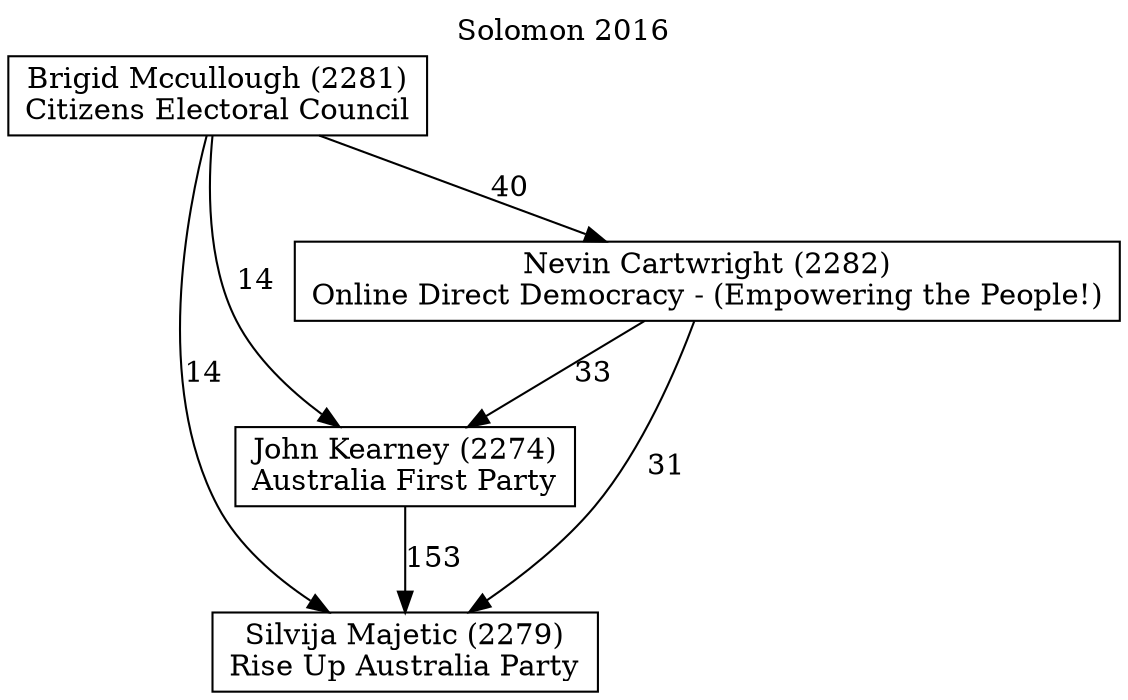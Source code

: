 // House preference flow
digraph "Silvija Majetic (2279)_Solomon_2016" {
	graph [label="Solomon 2016" labelloc=t mclimit=10]
	node [shape=box]
	"Silvija Majetic (2279)" [label="Silvija Majetic (2279)
Rise Up Australia Party"]
	"John Kearney (2274)" [label="John Kearney (2274)
Australia First Party"]
	"Nevin Cartwright (2282)" [label="Nevin Cartwright (2282)
Online Direct Democracy - (Empowering the People!)"]
	"Brigid Mccullough (2281)" [label="Brigid Mccullough (2281)
Citizens Electoral Council"]
	"John Kearney (2274)" -> "Silvija Majetic (2279)" [label=153]
	"Nevin Cartwright (2282)" -> "John Kearney (2274)" [label=33]
	"Brigid Mccullough (2281)" -> "Nevin Cartwright (2282)" [label=40]
	"Nevin Cartwright (2282)" -> "Silvija Majetic (2279)" [label=31]
	"Brigid Mccullough (2281)" -> "Silvija Majetic (2279)" [label=14]
	"Brigid Mccullough (2281)" -> "John Kearney (2274)" [label=14]
}
